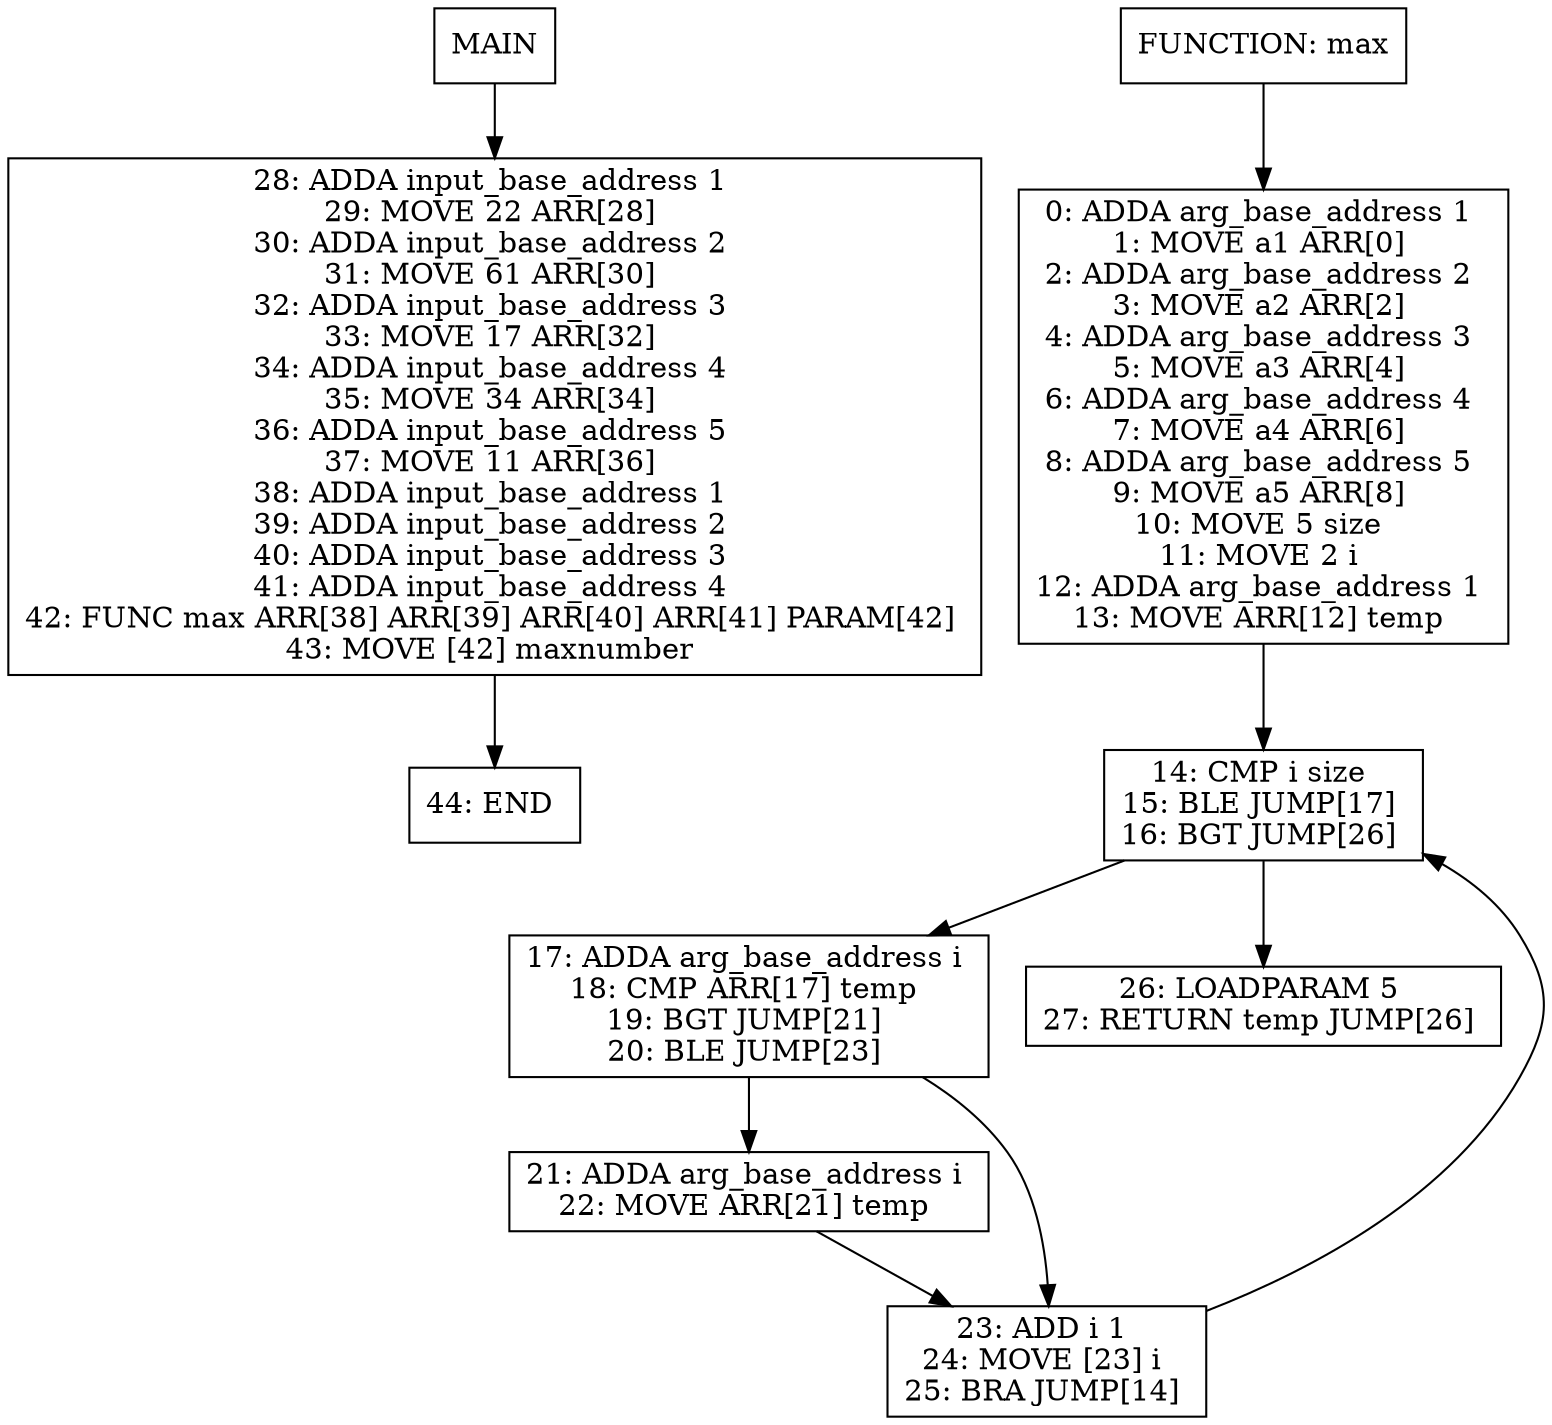 digraph test004 {
node [shape=box]
1[label="MAIN"]
1 -> 22
22[label="28: ADDA input_base_address 1 
29: MOVE 22 ARR[28] 
30: ADDA input_base_address 2 
31: MOVE 61 ARR[30] 
32: ADDA input_base_address 3 
33: MOVE 17 ARR[32] 
34: ADDA input_base_address 4 
35: MOVE 34 ARR[34] 
36: ADDA input_base_address 5 
37: MOVE 11 ARR[36] 
38: ADDA input_base_address 1 
39: ADDA input_base_address 2 
40: ADDA input_base_address 3 
41: ADDA input_base_address 4 
42: FUNC max ARR[38] ARR[39] ARR[40] ARR[41] PARAM[42] 
43: MOVE [42] maxnumber 
"]
22 -> 28
28[label="44: END 
"]
4[label="FUNCTION: max"]
4 -> 7
7[label="0: ADDA arg_base_address 1 
1: MOVE a1 ARR[0] 
2: ADDA arg_base_address 2 
3: MOVE a2 ARR[2] 
4: ADDA arg_base_address 3 
5: MOVE a3 ARR[4] 
6: ADDA arg_base_address 4 
7: MOVE a4 ARR[6] 
8: ADDA arg_base_address 5 
9: MOVE a5 ARR[8] 
10: MOVE 5 size 
11: MOVE 2 i 
12: ADDA arg_base_address 1 
13: MOVE ARR[12] temp 
"]
7 -> 15
15[label="14: CMP i size 
15: BLE JUMP[17] 
16: BGT JUMP[26] 
"]
15 -> 17
17[label="17: ADDA arg_base_address i 
18: CMP ARR[17] temp 
19: BGT JUMP[21] 
20: BLE JUMP[23] 
"]
17 -> 19
19[label="21: ADDA arg_base_address i 
22: MOVE ARR[21] temp 
"]
19 -> 18
18[label="23: ADD i 1 
24: MOVE [23] i 
25: BRA JUMP[14] 
"]
18 -> 15
17 -> 18
15 -> 16
16[label="26: LOADPARAM 5 
27: RETURN temp JUMP[26] 
"]
}
